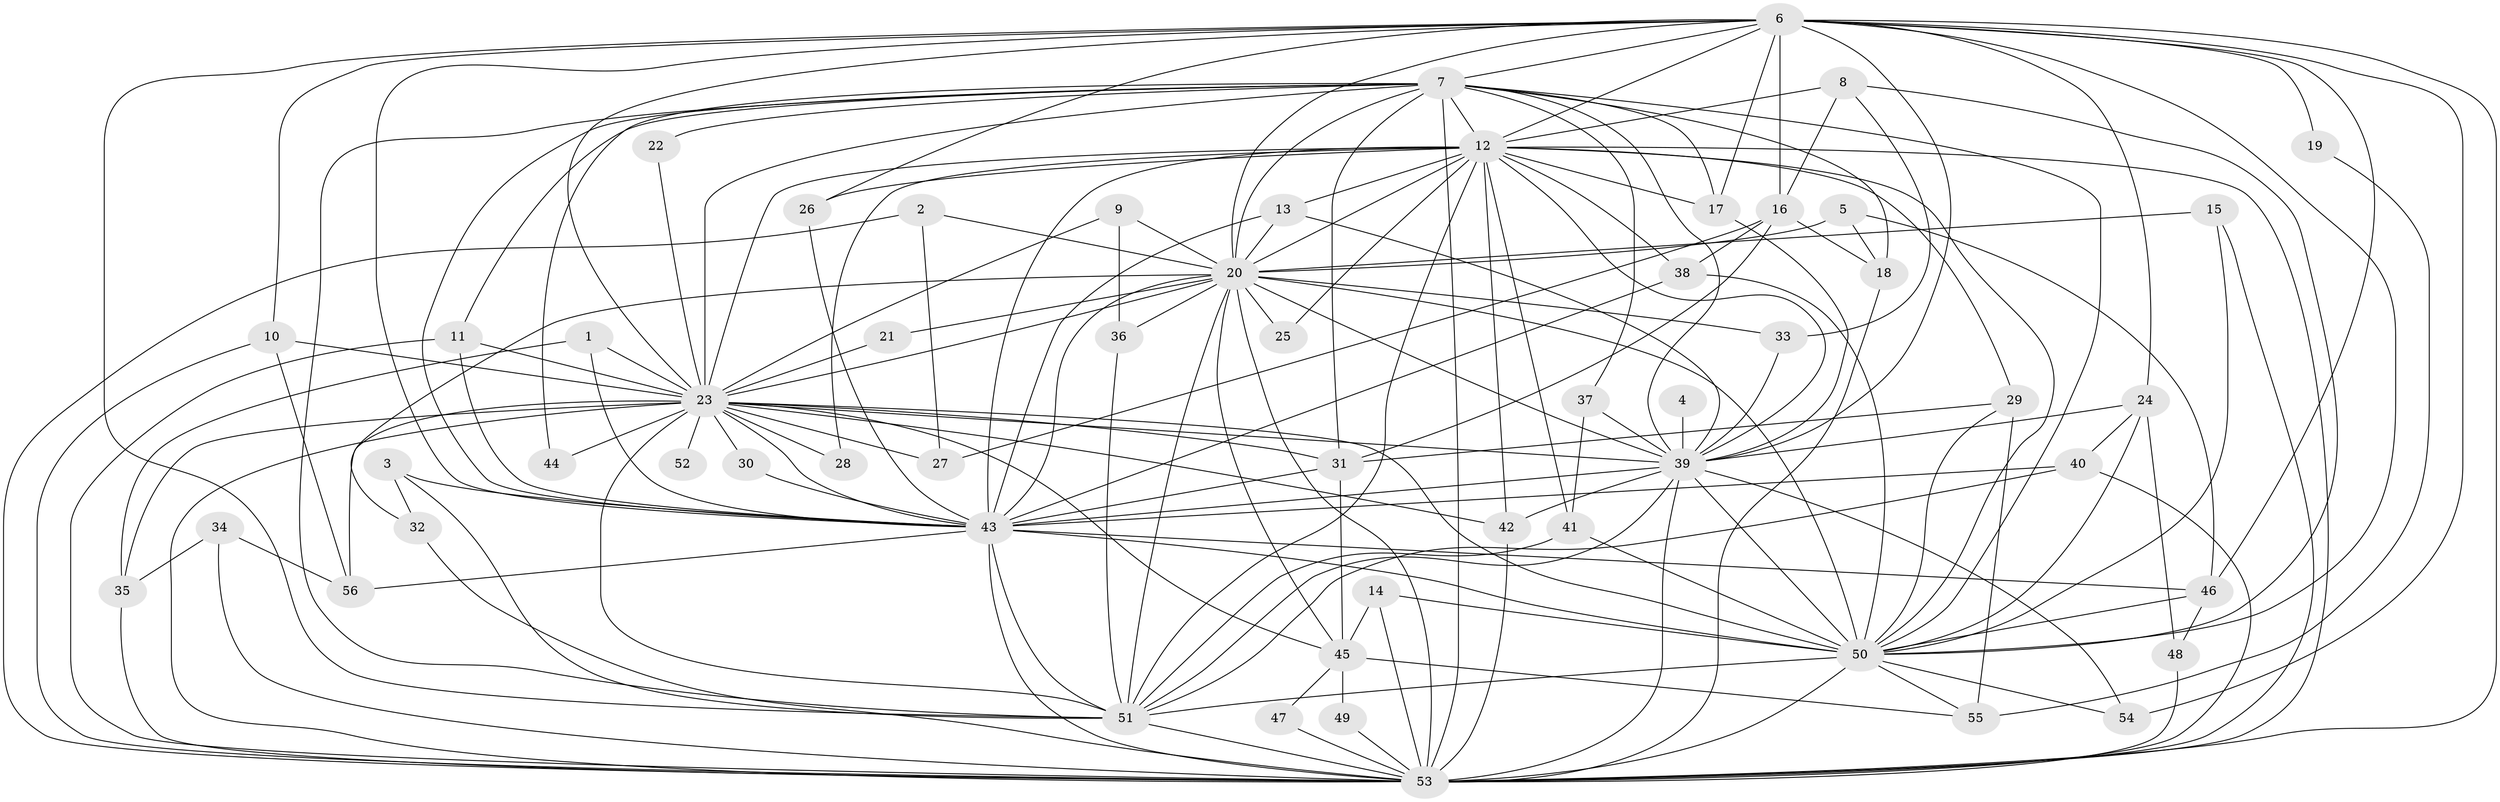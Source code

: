 // original degree distribution, {18: 0.017857142857142856, 30: 0.008928571428571428, 23: 0.017857142857142856, 20: 0.017857142857142856, 15: 0.008928571428571428, 24: 0.008928571428571428, 27: 0.008928571428571428, 6: 0.026785714285714284, 3: 0.19642857142857142, 7: 0.017857142857142856, 4: 0.11607142857142858, 2: 0.5357142857142857, 5: 0.017857142857142856}
// Generated by graph-tools (version 1.1) at 2025/36/03/04/25 23:36:17]
// undirected, 56 vertices, 171 edges
graph export_dot {
  node [color=gray90,style=filled];
  1;
  2;
  3;
  4;
  5;
  6;
  7;
  8;
  9;
  10;
  11;
  12;
  13;
  14;
  15;
  16;
  17;
  18;
  19;
  20;
  21;
  22;
  23;
  24;
  25;
  26;
  27;
  28;
  29;
  30;
  31;
  32;
  33;
  34;
  35;
  36;
  37;
  38;
  39;
  40;
  41;
  42;
  43;
  44;
  45;
  46;
  47;
  48;
  49;
  50;
  51;
  52;
  53;
  54;
  55;
  56;
  1 -- 23 [weight=1.0];
  1 -- 35 [weight=1.0];
  1 -- 43 [weight=1.0];
  2 -- 20 [weight=1.0];
  2 -- 27 [weight=1.0];
  2 -- 53 [weight=1.0];
  3 -- 32 [weight=1.0];
  3 -- 43 [weight=2.0];
  3 -- 51 [weight=1.0];
  4 -- 39 [weight=1.0];
  5 -- 18 [weight=1.0];
  5 -- 20 [weight=1.0];
  5 -- 46 [weight=1.0];
  6 -- 7 [weight=1.0];
  6 -- 10 [weight=1.0];
  6 -- 12 [weight=1.0];
  6 -- 16 [weight=1.0];
  6 -- 17 [weight=1.0];
  6 -- 19 [weight=1.0];
  6 -- 20 [weight=1.0];
  6 -- 23 [weight=1.0];
  6 -- 24 [weight=1.0];
  6 -- 26 [weight=1.0];
  6 -- 39 [weight=2.0];
  6 -- 43 [weight=1.0];
  6 -- 46 [weight=2.0];
  6 -- 50 [weight=1.0];
  6 -- 51 [weight=1.0];
  6 -- 53 [weight=1.0];
  6 -- 54 [weight=1.0];
  7 -- 11 [weight=1.0];
  7 -- 12 [weight=2.0];
  7 -- 17 [weight=1.0];
  7 -- 18 [weight=1.0];
  7 -- 20 [weight=1.0];
  7 -- 22 [weight=1.0];
  7 -- 23 [weight=1.0];
  7 -- 31 [weight=1.0];
  7 -- 37 [weight=1.0];
  7 -- 39 [weight=1.0];
  7 -- 43 [weight=1.0];
  7 -- 44 [weight=1.0];
  7 -- 50 [weight=2.0];
  7 -- 51 [weight=1.0];
  7 -- 53 [weight=1.0];
  8 -- 12 [weight=1.0];
  8 -- 16 [weight=1.0];
  8 -- 33 [weight=1.0];
  8 -- 50 [weight=1.0];
  9 -- 20 [weight=1.0];
  9 -- 23 [weight=1.0];
  9 -- 36 [weight=1.0];
  10 -- 23 [weight=2.0];
  10 -- 53 [weight=1.0];
  10 -- 56 [weight=2.0];
  11 -- 23 [weight=1.0];
  11 -- 43 [weight=1.0];
  11 -- 53 [weight=2.0];
  12 -- 13 [weight=1.0];
  12 -- 17 [weight=1.0];
  12 -- 20 [weight=1.0];
  12 -- 23 [weight=1.0];
  12 -- 25 [weight=1.0];
  12 -- 26 [weight=1.0];
  12 -- 28 [weight=1.0];
  12 -- 29 [weight=1.0];
  12 -- 38 [weight=1.0];
  12 -- 39 [weight=1.0];
  12 -- 41 [weight=1.0];
  12 -- 42 [weight=1.0];
  12 -- 43 [weight=1.0];
  12 -- 50 [weight=1.0];
  12 -- 51 [weight=1.0];
  12 -- 53 [weight=1.0];
  13 -- 20 [weight=1.0];
  13 -- 39 [weight=1.0];
  13 -- 43 [weight=1.0];
  14 -- 45 [weight=1.0];
  14 -- 50 [weight=1.0];
  14 -- 53 [weight=1.0];
  15 -- 20 [weight=1.0];
  15 -- 50 [weight=1.0];
  15 -- 53 [weight=1.0];
  16 -- 18 [weight=1.0];
  16 -- 27 [weight=1.0];
  16 -- 31 [weight=1.0];
  16 -- 38 [weight=1.0];
  17 -- 39 [weight=1.0];
  18 -- 53 [weight=1.0];
  19 -- 55 [weight=1.0];
  20 -- 21 [weight=1.0];
  20 -- 23 [weight=1.0];
  20 -- 25 [weight=1.0];
  20 -- 32 [weight=1.0];
  20 -- 33 [weight=1.0];
  20 -- 36 [weight=1.0];
  20 -- 39 [weight=1.0];
  20 -- 43 [weight=1.0];
  20 -- 45 [weight=1.0];
  20 -- 50 [weight=3.0];
  20 -- 51 [weight=1.0];
  20 -- 53 [weight=2.0];
  21 -- 23 [weight=1.0];
  22 -- 23 [weight=1.0];
  23 -- 27 [weight=1.0];
  23 -- 28 [weight=2.0];
  23 -- 30 [weight=1.0];
  23 -- 31 [weight=1.0];
  23 -- 35 [weight=1.0];
  23 -- 39 [weight=1.0];
  23 -- 42 [weight=1.0];
  23 -- 43 [weight=1.0];
  23 -- 44 [weight=1.0];
  23 -- 45 [weight=1.0];
  23 -- 50 [weight=1.0];
  23 -- 51 [weight=2.0];
  23 -- 52 [weight=2.0];
  23 -- 53 [weight=1.0];
  23 -- 56 [weight=1.0];
  24 -- 39 [weight=1.0];
  24 -- 40 [weight=1.0];
  24 -- 48 [weight=1.0];
  24 -- 50 [weight=1.0];
  26 -- 43 [weight=1.0];
  29 -- 31 [weight=2.0];
  29 -- 50 [weight=1.0];
  29 -- 55 [weight=1.0];
  30 -- 43 [weight=1.0];
  31 -- 43 [weight=1.0];
  31 -- 45 [weight=1.0];
  32 -- 53 [weight=1.0];
  33 -- 39 [weight=1.0];
  34 -- 35 [weight=1.0];
  34 -- 53 [weight=1.0];
  34 -- 56 [weight=1.0];
  35 -- 53 [weight=1.0];
  36 -- 51 [weight=1.0];
  37 -- 39 [weight=1.0];
  37 -- 41 [weight=1.0];
  38 -- 43 [weight=1.0];
  38 -- 50 [weight=1.0];
  39 -- 42 [weight=1.0];
  39 -- 43 [weight=1.0];
  39 -- 50 [weight=1.0];
  39 -- 51 [weight=1.0];
  39 -- 53 [weight=2.0];
  39 -- 54 [weight=1.0];
  40 -- 43 [weight=1.0];
  40 -- 51 [weight=1.0];
  40 -- 53 [weight=1.0];
  41 -- 50 [weight=1.0];
  41 -- 51 [weight=1.0];
  42 -- 53 [weight=1.0];
  43 -- 46 [weight=2.0];
  43 -- 50 [weight=2.0];
  43 -- 51 [weight=1.0];
  43 -- 53 [weight=1.0];
  43 -- 56 [weight=1.0];
  45 -- 47 [weight=1.0];
  45 -- 49 [weight=1.0];
  45 -- 55 [weight=1.0];
  46 -- 48 [weight=1.0];
  46 -- 50 [weight=1.0];
  47 -- 53 [weight=1.0];
  48 -- 53 [weight=2.0];
  49 -- 53 [weight=1.0];
  50 -- 51 [weight=2.0];
  50 -- 53 [weight=1.0];
  50 -- 54 [weight=1.0];
  50 -- 55 [weight=1.0];
  51 -- 53 [weight=1.0];
}

